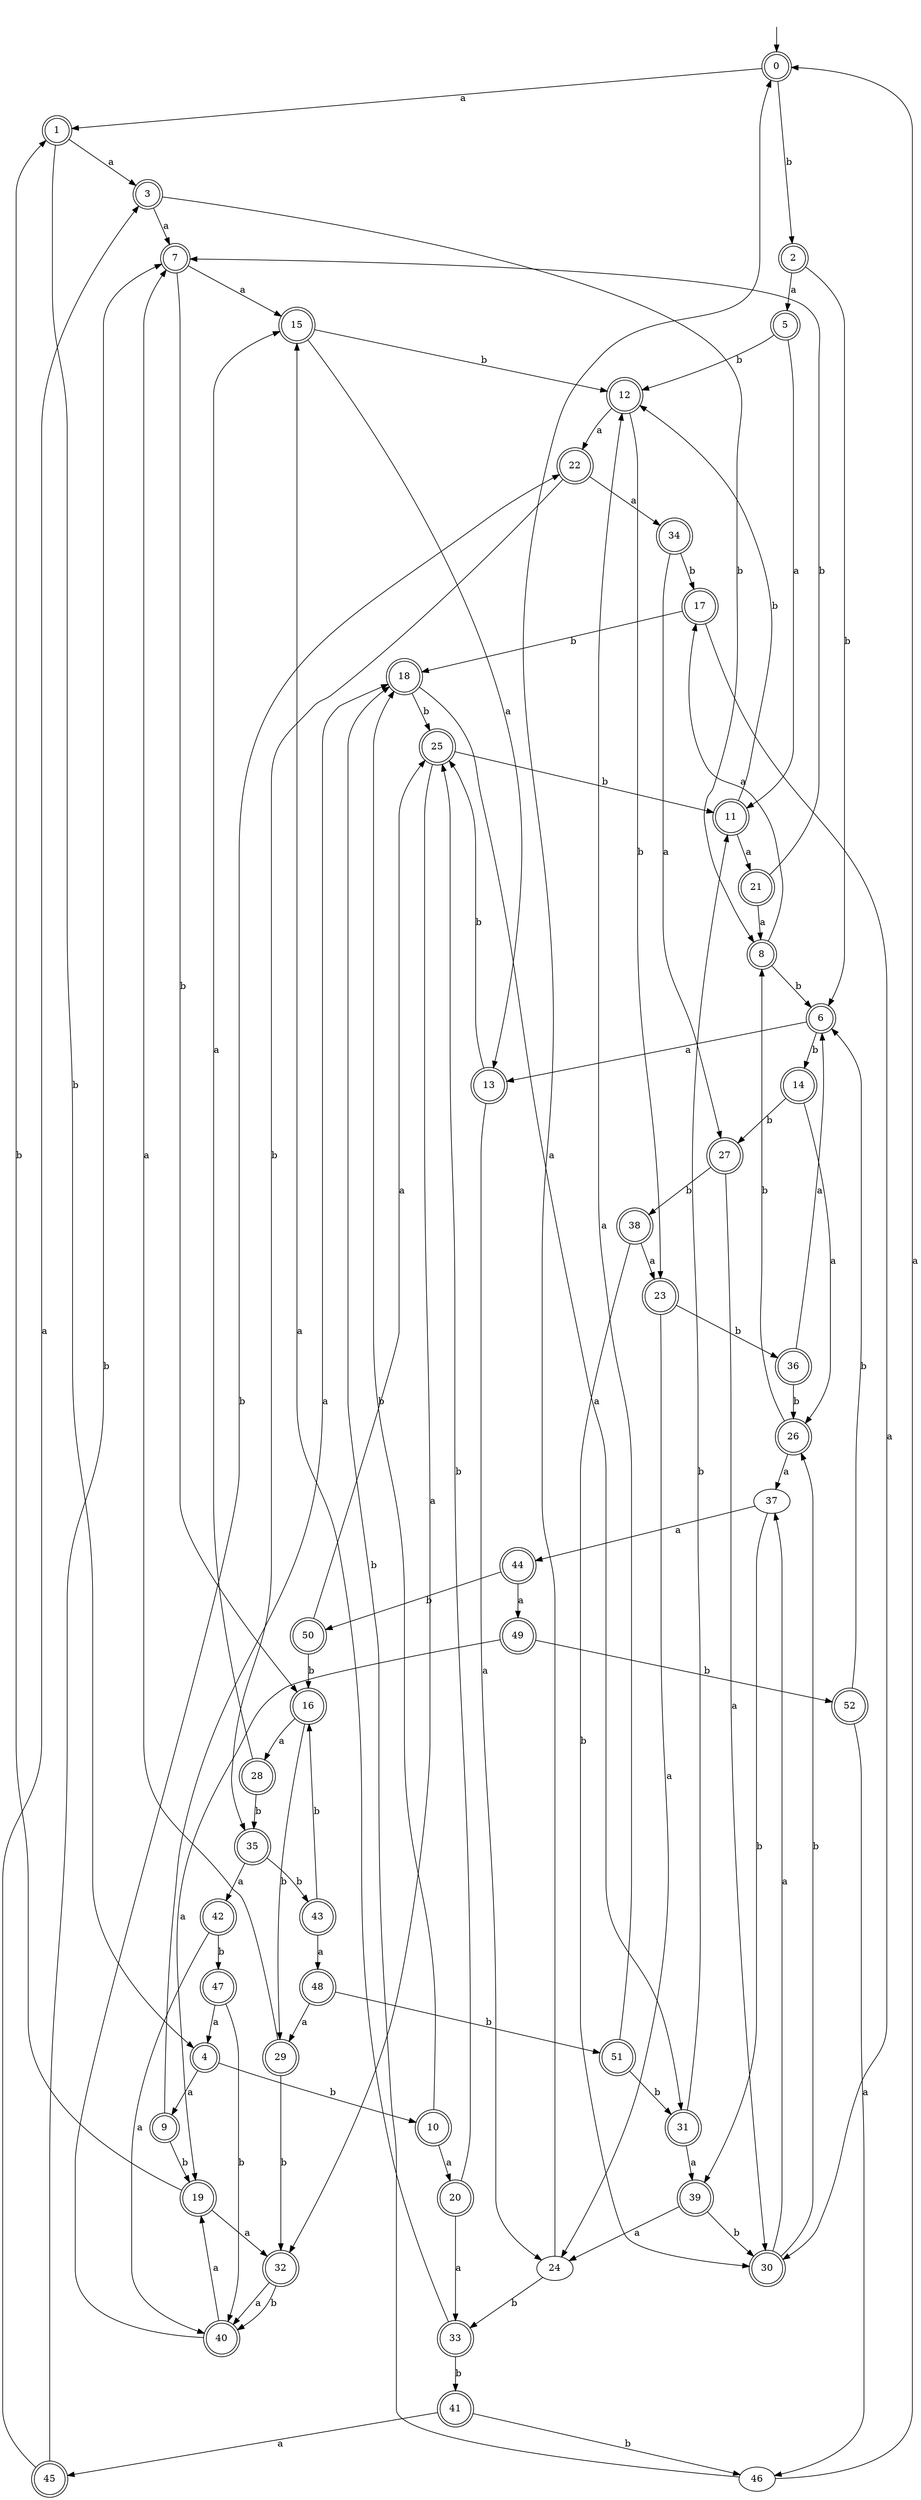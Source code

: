 digraph RandomDFA {
  __start0 [label="", shape=none];
  __start0 -> 0 [label=""];
  0 [shape=circle] [shape=doublecircle]
  0 -> 1 [label="a"]
  0 -> 2 [label="b"]
  1 [shape=doublecircle]
  1 -> 3 [label="a"]
  1 -> 4 [label="b"]
  2 [shape=doublecircle]
  2 -> 5 [label="a"]
  2 -> 6 [label="b"]
  3 [shape=doublecircle]
  3 -> 7 [label="a"]
  3 -> 8 [label="b"]
  4 [shape=doublecircle]
  4 -> 9 [label="a"]
  4 -> 10 [label="b"]
  5 [shape=doublecircle]
  5 -> 11 [label="a"]
  5 -> 12 [label="b"]
  6 [shape=doublecircle]
  6 -> 13 [label="a"]
  6 -> 14 [label="b"]
  7 [shape=doublecircle]
  7 -> 15 [label="a"]
  7 -> 16 [label="b"]
  8 [shape=doublecircle]
  8 -> 17 [label="a"]
  8 -> 6 [label="b"]
  9 [shape=doublecircle]
  9 -> 18 [label="a"]
  9 -> 19 [label="b"]
  10 [shape=doublecircle]
  10 -> 20 [label="a"]
  10 -> 18 [label="b"]
  11 [shape=doublecircle]
  11 -> 21 [label="a"]
  11 -> 12 [label="b"]
  12 [shape=doublecircle]
  12 -> 22 [label="a"]
  12 -> 23 [label="b"]
  13 [shape=doublecircle]
  13 -> 24 [label="a"]
  13 -> 25 [label="b"]
  14 [shape=doublecircle]
  14 -> 26 [label="a"]
  14 -> 27 [label="b"]
  15 [shape=doublecircle]
  15 -> 13 [label="a"]
  15 -> 12 [label="b"]
  16 [shape=doublecircle]
  16 -> 28 [label="a"]
  16 -> 29 [label="b"]
  17 [shape=doublecircle]
  17 -> 30 [label="a"]
  17 -> 18 [label="b"]
  18 [shape=doublecircle]
  18 -> 31 [label="a"]
  18 -> 25 [label="b"]
  19 [shape=doublecircle]
  19 -> 32 [label="a"]
  19 -> 1 [label="b"]
  20 [shape=doublecircle]
  20 -> 33 [label="a"]
  20 -> 25 [label="b"]
  21 [shape=doublecircle]
  21 -> 8 [label="a"]
  21 -> 7 [label="b"]
  22 [shape=doublecircle]
  22 -> 34 [label="a"]
  22 -> 35 [label="b"]
  23 [shape=doublecircle]
  23 -> 24 [label="a"]
  23 -> 36 [label="b"]
  24
  24 -> 0 [label="a"]
  24 -> 33 [label="b"]
  25 [shape=doublecircle]
  25 -> 32 [label="a"]
  25 -> 11 [label="b"]
  26 [shape=doublecircle]
  26 -> 37 [label="a"]
  26 -> 8 [label="b"]
  27 [shape=doublecircle]
  27 -> 30 [label="a"]
  27 -> 38 [label="b"]
  28 [shape=doublecircle]
  28 -> 15 [label="a"]
  28 -> 35 [label="b"]
  29 [shape=doublecircle]
  29 -> 7 [label="a"]
  29 -> 32 [label="b"]
  30 [shape=doublecircle]
  30 -> 37 [label="a"]
  30 -> 26 [label="b"]
  31 [shape=doublecircle]
  31 -> 39 [label="a"]
  31 -> 11 [label="b"]
  32 [shape=doublecircle]
  32 -> 40 [label="a"]
  32 -> 40 [label="b"]
  33 [shape=doublecircle]
  33 -> 15 [label="a"]
  33 -> 41 [label="b"]
  34 [shape=doublecircle]
  34 -> 27 [label="a"]
  34 -> 17 [label="b"]
  35 [shape=doublecircle]
  35 -> 42 [label="a"]
  35 -> 43 [label="b"]
  36 [shape=doublecircle]
  36 -> 6 [label="a"]
  36 -> 26 [label="b"]
  37
  37 -> 44 [label="a"]
  37 -> 39 [label="b"]
  38 [shape=doublecircle]
  38 -> 23 [label="a"]
  38 -> 30 [label="b"]
  39 [shape=doublecircle]
  39 -> 24 [label="a"]
  39 -> 30 [label="b"]
  40 [shape=doublecircle]
  40 -> 19 [label="a"]
  40 -> 22 [label="b"]
  41 [shape=doublecircle]
  41 -> 45 [label="a"]
  41 -> 46 [label="b"]
  42 [shape=doublecircle]
  42 -> 40 [label="a"]
  42 -> 47 [label="b"]
  43 [shape=doublecircle]
  43 -> 48 [label="a"]
  43 -> 16 [label="b"]
  44 [shape=doublecircle]
  44 -> 49 [label="a"]
  44 -> 50 [label="b"]
  45 [shape=doublecircle]
  45 -> 3 [label="a"]
  45 -> 7 [label="b"]
  46
  46 -> 0 [label="a"]
  46 -> 18 [label="b"]
  47 [shape=doublecircle]
  47 -> 4 [label="a"]
  47 -> 40 [label="b"]
  48 [shape=doublecircle]
  48 -> 29 [label="a"]
  48 -> 51 [label="b"]
  49 [shape=doublecircle]
  49 -> 19 [label="a"]
  49 -> 52 [label="b"]
  50 [shape=doublecircle]
  50 -> 25 [label="a"]
  50 -> 16 [label="b"]
  51 [shape=doublecircle]
  51 -> 12 [label="a"]
  51 -> 31 [label="b"]
  52 [shape=doublecircle]
  52 -> 46 [label="a"]
  52 -> 6 [label="b"]
}
